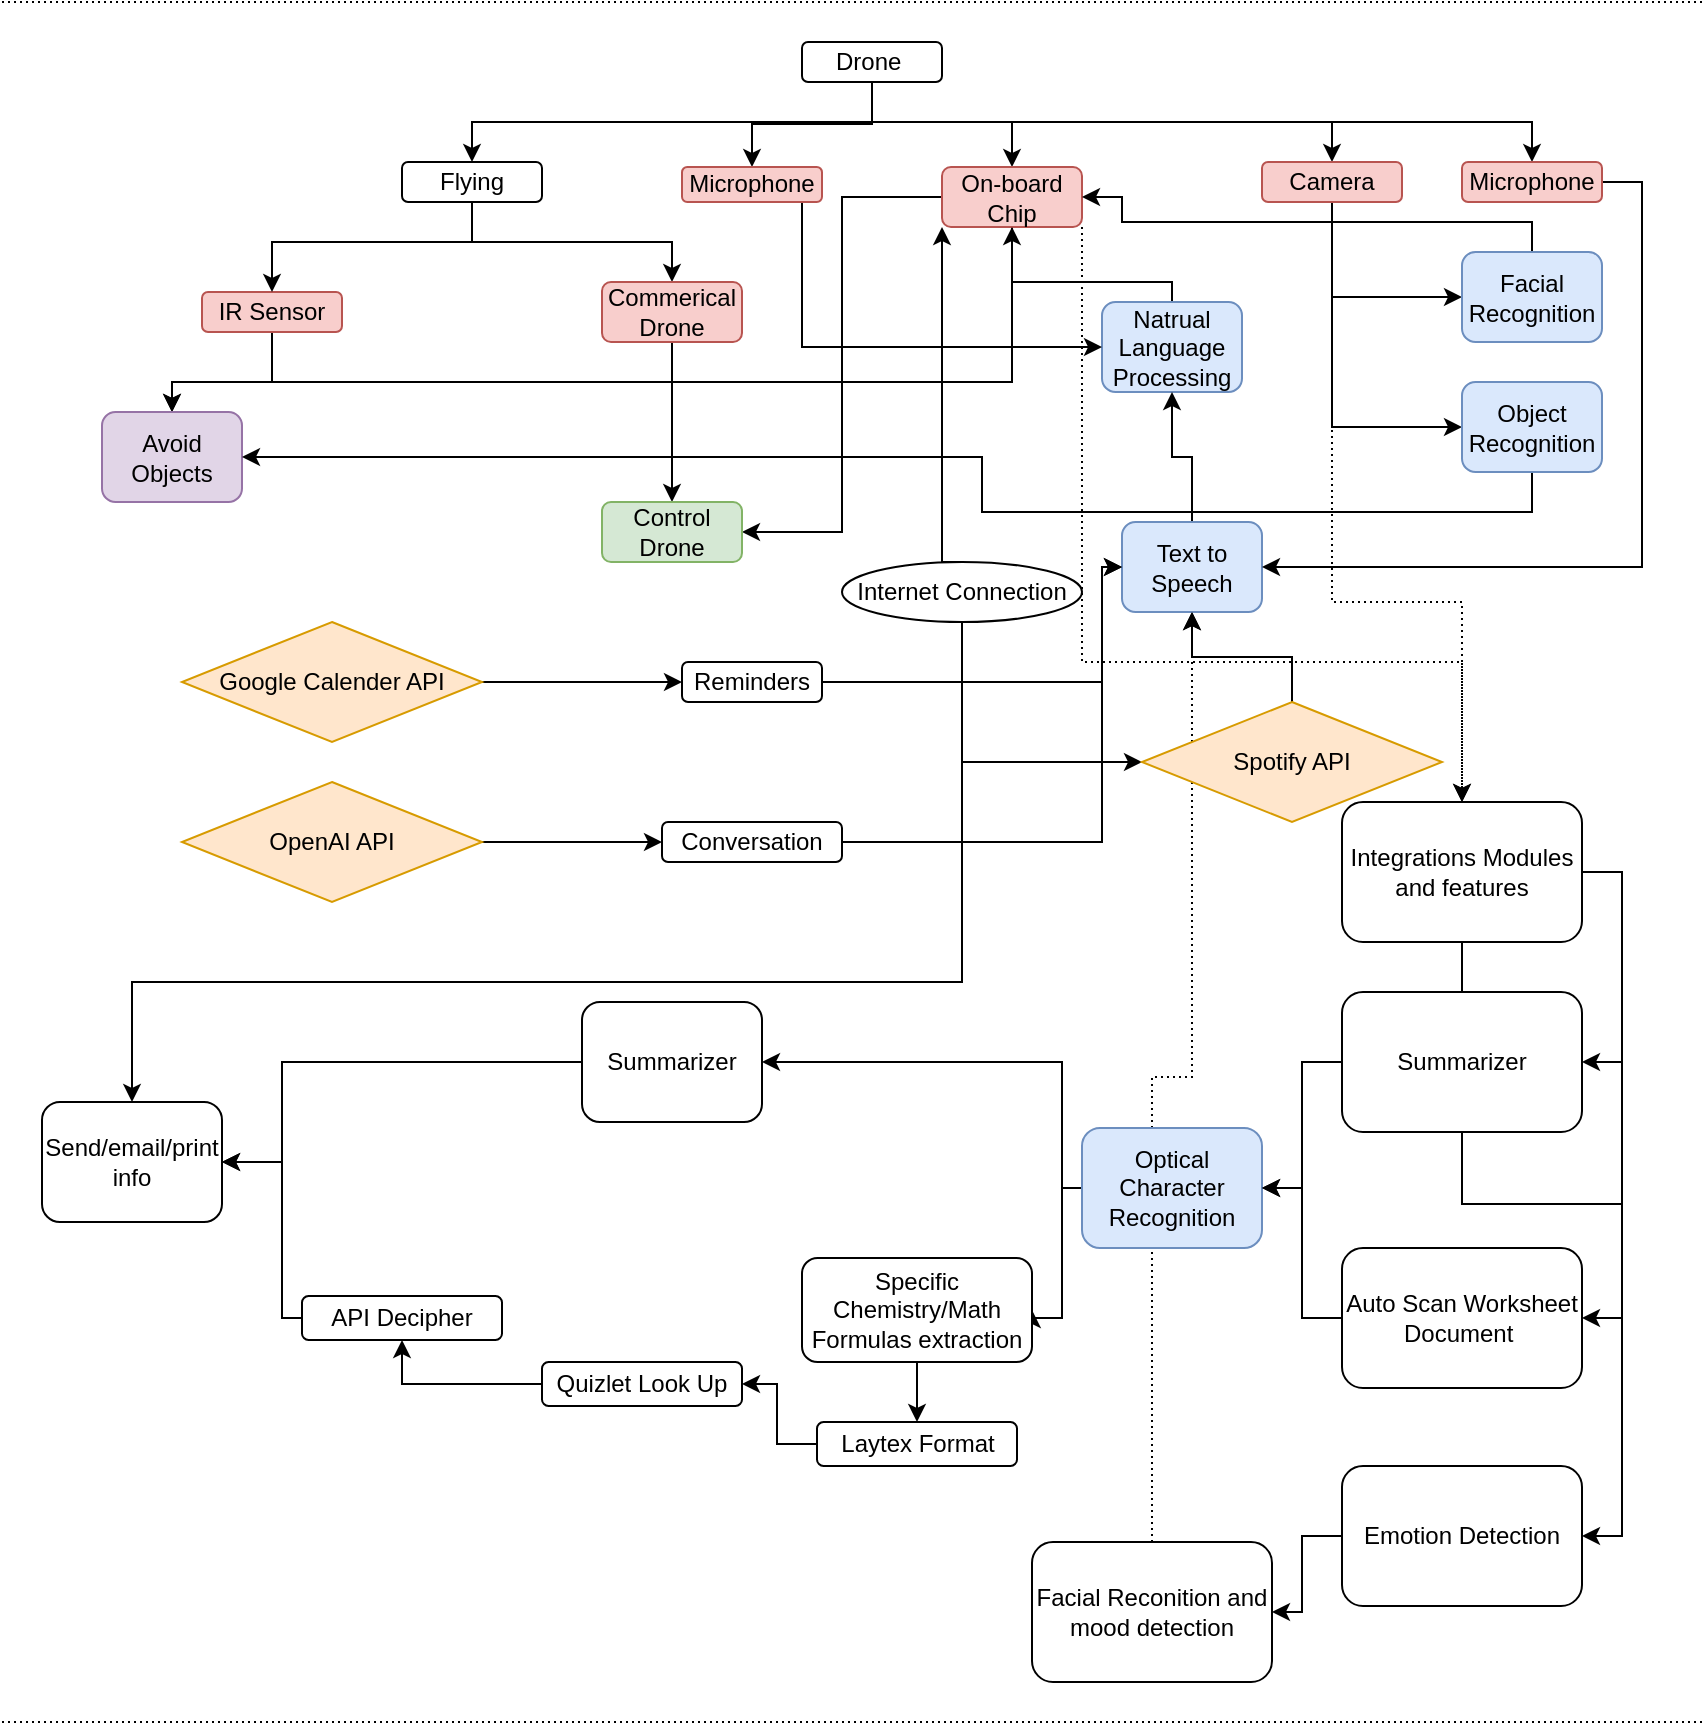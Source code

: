 <mxfile version="14.6.13" type="device"><diagram id="CQu3FjSRyK85ww_3-srr" name="Page-1"><mxGraphModel dx="1730" dy="998" grid="1" gridSize="10" guides="1" tooltips="1" connect="1" arrows="1" fold="1" page="1" pageScale="1" pageWidth="850" pageHeight="1100" math="0" shadow="0"><root><mxCell id="0"/><mxCell id="1" parent="0"/><mxCell id="vyWn1bH7VgsnlSRUVyNY-105" style="edgeStyle=orthogonalEdgeStyle;rounded=0;orthogonalLoop=1;jettySize=auto;html=1;entryX=0.5;entryY=1;entryDx=0;entryDy=0;dashed=1;dashPattern=1 2;" edge="1" parent="1" source="vyWn1bH7VgsnlSRUVyNY-103" target="vyWn1bH7VgsnlSRUVyNY-34"><mxGeometry relative="1" as="geometry"/></mxCell><mxCell id="vyWn1bH7VgsnlSRUVyNY-8" style="edgeStyle=orthogonalEdgeStyle;rounded=0;orthogonalLoop=1;jettySize=auto;html=1;exitX=0.5;exitY=1;exitDx=0;exitDy=0;entryX=0.5;entryY=0;entryDx=0;entryDy=0;" edge="1" parent="1" source="vyWn1bH7VgsnlSRUVyNY-1" target="vyWn1bH7VgsnlSRUVyNY-3"><mxGeometry relative="1" as="geometry"/></mxCell><mxCell id="vyWn1bH7VgsnlSRUVyNY-9" style="edgeStyle=orthogonalEdgeStyle;rounded=0;orthogonalLoop=1;jettySize=auto;html=1;exitX=0.5;exitY=1;exitDx=0;exitDy=0;" edge="1" parent="1" source="vyWn1bH7VgsnlSRUVyNY-1" target="vyWn1bH7VgsnlSRUVyNY-4"><mxGeometry relative="1" as="geometry"/></mxCell><mxCell id="vyWn1bH7VgsnlSRUVyNY-15" style="edgeStyle=orthogonalEdgeStyle;rounded=0;orthogonalLoop=1;jettySize=auto;html=1;exitX=0.5;exitY=1;exitDx=0;exitDy=0;entryX=0.5;entryY=0;entryDx=0;entryDy=0;" edge="1" parent="1" source="vyWn1bH7VgsnlSRUVyNY-1" target="vyWn1bH7VgsnlSRUVyNY-14"><mxGeometry relative="1" as="geometry"><Array as="points"><mxPoint x="435" y="60"/><mxPoint x="505" y="60"/></Array></mxGeometry></mxCell><mxCell id="vyWn1bH7VgsnlSRUVyNY-36" style="edgeStyle=orthogonalEdgeStyle;rounded=0;orthogonalLoop=1;jettySize=auto;html=1;exitX=0.5;exitY=1;exitDx=0;exitDy=0;entryX=0.5;entryY=0;entryDx=0;entryDy=0;" edge="1" parent="1" source="vyWn1bH7VgsnlSRUVyNY-1" target="vyWn1bH7VgsnlSRUVyNY-35"><mxGeometry relative="1" as="geometry"><Array as="points"><mxPoint x="435" y="61"/><mxPoint x="375" y="61"/></Array></mxGeometry></mxCell><mxCell id="vyWn1bH7VgsnlSRUVyNY-62" style="edgeStyle=orthogonalEdgeStyle;rounded=0;orthogonalLoop=1;jettySize=auto;html=1;exitX=0.5;exitY=1;exitDx=0;exitDy=0;entryX=0.5;entryY=0;entryDx=0;entryDy=0;" edge="1" parent="1" source="vyWn1bH7VgsnlSRUVyNY-1" target="vyWn1bH7VgsnlSRUVyNY-61"><mxGeometry relative="1" as="geometry"/></mxCell><mxCell id="vyWn1bH7VgsnlSRUVyNY-1" value="Drone&amp;nbsp;" style="rounded=1;whiteSpace=wrap;html=1;" vertex="1" parent="1"><mxGeometry x="400" y="20" width="70" height="20" as="geometry"/></mxCell><mxCell id="vyWn1bH7VgsnlSRUVyNY-23" style="edgeStyle=orthogonalEdgeStyle;rounded=0;orthogonalLoop=1;jettySize=auto;html=1;exitX=0.5;exitY=1;exitDx=0;exitDy=0;entryX=0.5;entryY=0;entryDx=0;entryDy=0;" edge="1" parent="1" source="vyWn1bH7VgsnlSRUVyNY-2" target="vyWn1bH7VgsnlSRUVyNY-20"><mxGeometry relative="1" as="geometry"><Array as="points"><mxPoint x="135" y="190"/><mxPoint x="85" y="190"/></Array></mxGeometry></mxCell><mxCell id="vyWn1bH7VgsnlSRUVyNY-2" value="IR Sensor" style="rounded=1;whiteSpace=wrap;html=1;fillColor=#f8cecc;strokeColor=#b85450;" vertex="1" parent="1"><mxGeometry x="100" y="145" width="70" height="20" as="geometry"/></mxCell><mxCell id="vyWn1bH7VgsnlSRUVyNY-24" style="edgeStyle=orthogonalEdgeStyle;rounded=0;orthogonalLoop=1;jettySize=auto;html=1;exitX=0.5;exitY=1;exitDx=0;exitDy=0;entryX=0;entryY=0.5;entryDx=0;entryDy=0;" edge="1" parent="1" source="vyWn1bH7VgsnlSRUVyNY-3" target="vyWn1bH7VgsnlSRUVyNY-18"><mxGeometry relative="1" as="geometry"/></mxCell><mxCell id="vyWn1bH7VgsnlSRUVyNY-26" style="edgeStyle=orthogonalEdgeStyle;rounded=0;orthogonalLoop=1;jettySize=auto;html=1;exitX=0.5;exitY=1;exitDx=0;exitDy=0;entryX=0;entryY=0.5;entryDx=0;entryDy=0;" edge="1" parent="1" source="vyWn1bH7VgsnlSRUVyNY-3" target="vyWn1bH7VgsnlSRUVyNY-25"><mxGeometry relative="1" as="geometry"/></mxCell><mxCell id="vyWn1bH7VgsnlSRUVyNY-43" style="edgeStyle=orthogonalEdgeStyle;rounded=0;orthogonalLoop=1;jettySize=auto;html=1;exitX=0.5;exitY=1;exitDx=0;exitDy=0;entryX=0.5;entryY=0;entryDx=0;entryDy=0;dashed=1;dashPattern=1 2;" edge="1" parent="1" source="vyWn1bH7VgsnlSRUVyNY-3" target="vyWn1bH7VgsnlSRUVyNY-41"><mxGeometry relative="1" as="geometry"><Array as="points"><mxPoint x="665" y="300"/><mxPoint x="730" y="300"/></Array></mxGeometry></mxCell><mxCell id="vyWn1bH7VgsnlSRUVyNY-3" value="Camera" style="rounded=1;whiteSpace=wrap;html=1;fillColor=#f8cecc;strokeColor=#b85450;" vertex="1" parent="1"><mxGeometry x="630" y="80" width="70" height="20" as="geometry"/></mxCell><mxCell id="vyWn1bH7VgsnlSRUVyNY-12" style="edgeStyle=orthogonalEdgeStyle;rounded=0;orthogonalLoop=1;jettySize=auto;html=1;exitX=0.5;exitY=1;exitDx=0;exitDy=0;entryX=0.5;entryY=0;entryDx=0;entryDy=0;" edge="1" parent="1" source="vyWn1bH7VgsnlSRUVyNY-4" target="vyWn1bH7VgsnlSRUVyNY-2"><mxGeometry relative="1" as="geometry"><Array as="points"><mxPoint x="235" y="120"/><mxPoint x="135" y="120"/></Array></mxGeometry></mxCell><mxCell id="vyWn1bH7VgsnlSRUVyNY-13" style="edgeStyle=orthogonalEdgeStyle;rounded=0;orthogonalLoop=1;jettySize=auto;html=1;exitX=0.5;exitY=1;exitDx=0;exitDy=0;entryX=0.5;entryY=0;entryDx=0;entryDy=0;" edge="1" parent="1" source="vyWn1bH7VgsnlSRUVyNY-4" target="vyWn1bH7VgsnlSRUVyNY-7"><mxGeometry relative="1" as="geometry"><Array as="points"><mxPoint x="235" y="120"/><mxPoint x="335" y="120"/></Array></mxGeometry></mxCell><mxCell id="vyWn1bH7VgsnlSRUVyNY-4" value="Flying" style="rounded=1;whiteSpace=wrap;html=1;" vertex="1" parent="1"><mxGeometry x="200" y="80" width="70" height="20" as="geometry"/></mxCell><mxCell id="vyWn1bH7VgsnlSRUVyNY-5" style="edgeStyle=orthogonalEdgeStyle;rounded=0;orthogonalLoop=1;jettySize=auto;html=1;exitX=0.5;exitY=1;exitDx=0;exitDy=0;" edge="1" parent="1" source="vyWn1bH7VgsnlSRUVyNY-2" target="vyWn1bH7VgsnlSRUVyNY-2"><mxGeometry relative="1" as="geometry"/></mxCell><mxCell id="vyWn1bH7VgsnlSRUVyNY-32" style="edgeStyle=orthogonalEdgeStyle;rounded=0;orthogonalLoop=1;jettySize=auto;html=1;exitX=0.5;exitY=1;exitDx=0;exitDy=0;entryX=0.5;entryY=0;entryDx=0;entryDy=0;" edge="1" parent="1" source="vyWn1bH7VgsnlSRUVyNY-7" target="vyWn1bH7VgsnlSRUVyNY-28"><mxGeometry relative="1" as="geometry"/></mxCell><mxCell id="vyWn1bH7VgsnlSRUVyNY-7" value="Commerical Drone" style="rounded=1;whiteSpace=wrap;html=1;fillColor=#f8cecc;strokeColor=#b85450;" vertex="1" parent="1"><mxGeometry x="300" y="140" width="70" height="30" as="geometry"/></mxCell><mxCell id="vyWn1bH7VgsnlSRUVyNY-21" style="edgeStyle=orthogonalEdgeStyle;rounded=0;orthogonalLoop=1;jettySize=auto;html=1;exitX=0.5;exitY=1;exitDx=0;exitDy=0;" edge="1" parent="1" source="vyWn1bH7VgsnlSRUVyNY-14" target="vyWn1bH7VgsnlSRUVyNY-20"><mxGeometry relative="1" as="geometry"><Array as="points"><mxPoint x="505" y="190"/></Array></mxGeometry></mxCell><mxCell id="vyWn1bH7VgsnlSRUVyNY-33" style="edgeStyle=orthogonalEdgeStyle;rounded=0;orthogonalLoop=1;jettySize=auto;html=1;exitX=0;exitY=0.5;exitDx=0;exitDy=0;entryX=1;entryY=0.5;entryDx=0;entryDy=0;" edge="1" parent="1" source="vyWn1bH7VgsnlSRUVyNY-14" target="vyWn1bH7VgsnlSRUVyNY-28"><mxGeometry relative="1" as="geometry"/></mxCell><mxCell id="vyWn1bH7VgsnlSRUVyNY-50" style="edgeStyle=orthogonalEdgeStyle;rounded=0;orthogonalLoop=1;jettySize=auto;html=1;exitX=1;exitY=1;exitDx=0;exitDy=0;entryX=0.5;entryY=0;entryDx=0;entryDy=0;dashed=1;dashPattern=1 2;" edge="1" parent="1" source="vyWn1bH7VgsnlSRUVyNY-14" target="vyWn1bH7VgsnlSRUVyNY-41"><mxGeometry relative="1" as="geometry"><Array as="points"><mxPoint x="540" y="330"/><mxPoint x="730" y="330"/></Array></mxGeometry></mxCell><mxCell id="vyWn1bH7VgsnlSRUVyNY-14" value="On-board Chip" style="rounded=1;whiteSpace=wrap;html=1;fillColor=#f8cecc;strokeColor=#b85450;" vertex="1" parent="1"><mxGeometry x="470" y="82.5" width="70" height="30" as="geometry"/></mxCell><mxCell id="vyWn1bH7VgsnlSRUVyNY-31" style="edgeStyle=orthogonalEdgeStyle;rounded=0;orthogonalLoop=1;jettySize=auto;html=1;exitX=0.5;exitY=0;exitDx=0;exitDy=0;entryX=1;entryY=0.5;entryDx=0;entryDy=0;" edge="1" parent="1" source="vyWn1bH7VgsnlSRUVyNY-18" target="vyWn1bH7VgsnlSRUVyNY-14"><mxGeometry relative="1" as="geometry"><Array as="points"><mxPoint x="765" y="110"/><mxPoint x="560" y="110"/><mxPoint x="560" y="98"/></Array></mxGeometry></mxCell><mxCell id="vyWn1bH7VgsnlSRUVyNY-18" value="Facial Recognition" style="rounded=1;whiteSpace=wrap;html=1;fillColor=#dae8fc;strokeColor=#6c8ebf;" vertex="1" parent="1"><mxGeometry x="730" y="125" width="70" height="45" as="geometry"/></mxCell><mxCell id="vyWn1bH7VgsnlSRUVyNY-38" style="edgeStyle=orthogonalEdgeStyle;rounded=0;orthogonalLoop=1;jettySize=auto;html=1;exitX=0.5;exitY=0;exitDx=0;exitDy=0;entryX=0.5;entryY=1;entryDx=0;entryDy=0;" edge="1" parent="1" source="vyWn1bH7VgsnlSRUVyNY-19" target="vyWn1bH7VgsnlSRUVyNY-14"><mxGeometry relative="1" as="geometry"><Array as="points"><mxPoint x="585" y="140"/><mxPoint x="505" y="140"/></Array></mxGeometry></mxCell><mxCell id="vyWn1bH7VgsnlSRUVyNY-19" value="Natrual Language Processing" style="rounded=1;whiteSpace=wrap;html=1;fillColor=#dae8fc;strokeColor=#6c8ebf;" vertex="1" parent="1"><mxGeometry x="550" y="150" width="70" height="45" as="geometry"/></mxCell><mxCell id="vyWn1bH7VgsnlSRUVyNY-20" value="Avoid Objects" style="rounded=1;whiteSpace=wrap;html=1;fillColor=#e1d5e7;strokeColor=#9673a6;" vertex="1" parent="1"><mxGeometry x="50" y="205" width="70" height="45" as="geometry"/></mxCell><mxCell id="vyWn1bH7VgsnlSRUVyNY-27" style="edgeStyle=orthogonalEdgeStyle;rounded=0;orthogonalLoop=1;jettySize=auto;html=1;exitX=0.5;exitY=1;exitDx=0;exitDy=0;entryX=1;entryY=0.5;entryDx=0;entryDy=0;" edge="1" parent="1" source="vyWn1bH7VgsnlSRUVyNY-25" target="vyWn1bH7VgsnlSRUVyNY-20"><mxGeometry relative="1" as="geometry"><Array as="points"><mxPoint x="765" y="255"/><mxPoint x="490" y="255"/><mxPoint x="490" y="228"/></Array></mxGeometry></mxCell><mxCell id="vyWn1bH7VgsnlSRUVyNY-25" value="Object Recognition" style="rounded=1;whiteSpace=wrap;html=1;fillColor=#dae8fc;strokeColor=#6c8ebf;" vertex="1" parent="1"><mxGeometry x="730" y="190" width="70" height="45" as="geometry"/></mxCell><mxCell id="vyWn1bH7VgsnlSRUVyNY-28" value="Control Drone" style="rounded=1;whiteSpace=wrap;html=1;fillColor=#d5e8d4;strokeColor=#82b366;" vertex="1" parent="1"><mxGeometry x="300" y="250" width="70" height="30" as="geometry"/></mxCell><mxCell id="vyWn1bH7VgsnlSRUVyNY-40" style="edgeStyle=orthogonalEdgeStyle;rounded=0;orthogonalLoop=1;jettySize=auto;html=1;exitX=0.5;exitY=0;exitDx=0;exitDy=0;entryX=0.5;entryY=1;entryDx=0;entryDy=0;" edge="1" parent="1" source="vyWn1bH7VgsnlSRUVyNY-34" target="vyWn1bH7VgsnlSRUVyNY-19"><mxGeometry relative="1" as="geometry"/></mxCell><mxCell id="vyWn1bH7VgsnlSRUVyNY-34" value="Text to Speech" style="rounded=1;whiteSpace=wrap;html=1;fillColor=#dae8fc;strokeColor=#6c8ebf;" vertex="1" parent="1"><mxGeometry x="560" y="260" width="70" height="45" as="geometry"/></mxCell><mxCell id="vyWn1bH7VgsnlSRUVyNY-37" style="edgeStyle=orthogonalEdgeStyle;rounded=0;orthogonalLoop=1;jettySize=auto;html=1;exitX=0.5;exitY=1;exitDx=0;exitDy=0;entryX=0;entryY=0.5;entryDx=0;entryDy=0;" edge="1" parent="1" source="vyWn1bH7VgsnlSRUVyNY-35" target="vyWn1bH7VgsnlSRUVyNY-19"><mxGeometry relative="1" as="geometry"><Array as="points"><mxPoint x="400" y="100"/><mxPoint x="400" y="173"/></Array></mxGeometry></mxCell><mxCell id="vyWn1bH7VgsnlSRUVyNY-35" value="Microphone" style="rounded=1;whiteSpace=wrap;html=1;fillColor=#f8cecc;strokeColor=#b85450;" vertex="1" parent="1"><mxGeometry x="340" y="82.5" width="70" height="17.5" as="geometry"/></mxCell><mxCell id="vyWn1bH7VgsnlSRUVyNY-56" style="edgeStyle=orthogonalEdgeStyle;rounded=0;orthogonalLoop=1;jettySize=auto;html=1;exitX=1;exitY=0.5;exitDx=0;exitDy=0;entryX=1;entryY=0.5;entryDx=0;entryDy=0;" edge="1" parent="1" source="vyWn1bH7VgsnlSRUVyNY-41" target="vyWn1bH7VgsnlSRUVyNY-54"><mxGeometry relative="1" as="geometry"/></mxCell><mxCell id="vyWn1bH7VgsnlSRUVyNY-57" style="edgeStyle=orthogonalEdgeStyle;rounded=0;orthogonalLoop=1;jettySize=auto;html=1;exitX=1;exitY=0.5;exitDx=0;exitDy=0;entryX=1;entryY=0.5;entryDx=0;entryDy=0;" edge="1" parent="1" source="vyWn1bH7VgsnlSRUVyNY-41" target="vyWn1bH7VgsnlSRUVyNY-55"><mxGeometry relative="1" as="geometry"/></mxCell><mxCell id="vyWn1bH7VgsnlSRUVyNY-102" style="edgeStyle=orthogonalEdgeStyle;rounded=0;orthogonalLoop=1;jettySize=auto;html=1;entryX=1;entryY=0.5;entryDx=0;entryDy=0;" edge="1" parent="1" source="vyWn1bH7VgsnlSRUVyNY-41" target="vyWn1bH7VgsnlSRUVyNY-101"><mxGeometry relative="1" as="geometry"/></mxCell><mxCell id="vyWn1bH7VgsnlSRUVyNY-41" value="Integrations Modules and features" style="rounded=1;whiteSpace=wrap;html=1;" vertex="1" parent="1"><mxGeometry x="670" y="400" width="120" height="70" as="geometry"/></mxCell><mxCell id="vyWn1bH7VgsnlSRUVyNY-52" style="edgeStyle=orthogonalEdgeStyle;rounded=0;orthogonalLoop=1;jettySize=auto;html=1;exitX=0;exitY=0.5;exitDx=0;exitDy=0;entryX=1;entryY=0.5;entryDx=0;entryDy=0;" edge="1" parent="1" source="vyWn1bH7VgsnlSRUVyNY-42" target="vyWn1bH7VgsnlSRUVyNY-45"><mxGeometry relative="1" as="geometry"><Array as="points"><mxPoint x="530" y="593"/><mxPoint x="530" y="530"/></Array></mxGeometry></mxCell><mxCell id="vyWn1bH7VgsnlSRUVyNY-70" style="edgeStyle=orthogonalEdgeStyle;rounded=0;orthogonalLoop=1;jettySize=auto;html=1;exitX=0;exitY=0.5;exitDx=0;exitDy=0;entryX=1;entryY=0.5;entryDx=0;entryDy=0;" edge="1" parent="1" source="vyWn1bH7VgsnlSRUVyNY-42" target="vyWn1bH7VgsnlSRUVyNY-69"><mxGeometry relative="1" as="geometry"><Array as="points"><mxPoint x="530" y="593"/><mxPoint x="530" y="658"/></Array></mxGeometry></mxCell><mxCell id="vyWn1bH7VgsnlSRUVyNY-42" value="Optical Character Recognition" style="rounded=1;whiteSpace=wrap;html=1;fillColor=#dae8fc;strokeColor=#6c8ebf;" vertex="1" parent="1"><mxGeometry x="540" y="563" width="90" height="60" as="geometry"/></mxCell><mxCell id="vyWn1bH7VgsnlSRUVyNY-53" style="edgeStyle=orthogonalEdgeStyle;rounded=0;orthogonalLoop=1;jettySize=auto;html=1;exitX=0;exitY=0.5;exitDx=0;exitDy=0;" edge="1" parent="1" source="vyWn1bH7VgsnlSRUVyNY-45" target="vyWn1bH7VgsnlSRUVyNY-51"><mxGeometry relative="1" as="geometry"><Array as="points"><mxPoint x="140" y="530"/><mxPoint x="140" y="580"/></Array></mxGeometry></mxCell><mxCell id="vyWn1bH7VgsnlSRUVyNY-45" value="Summarizer" style="rounded=1;whiteSpace=wrap;html=1;" vertex="1" parent="1"><mxGeometry x="290" y="500" width="90" height="60" as="geometry"/></mxCell><mxCell id="vyWn1bH7VgsnlSRUVyNY-49" style="edgeStyle=orthogonalEdgeStyle;rounded=0;orthogonalLoop=1;jettySize=auto;html=1;exitX=0.5;exitY=0;exitDx=0;exitDy=0;entryX=0;entryY=1;entryDx=0;entryDy=0;" edge="1" parent="1" source="vyWn1bH7VgsnlSRUVyNY-46" target="vyWn1bH7VgsnlSRUVyNY-14"><mxGeometry relative="1" as="geometry"><Array as="points"><mxPoint x="470" y="280"/></Array></mxGeometry></mxCell><mxCell id="vyWn1bH7VgsnlSRUVyNY-59" style="edgeStyle=orthogonalEdgeStyle;rounded=0;orthogonalLoop=1;jettySize=auto;html=1;exitX=0.5;exitY=1;exitDx=0;exitDy=0;entryX=0;entryY=0.5;entryDx=0;entryDy=0;" edge="1" parent="1" source="vyWn1bH7VgsnlSRUVyNY-46" target="vyWn1bH7VgsnlSRUVyNY-87"><mxGeometry relative="1" as="geometry"><mxPoint x="570" y="362.5" as="targetPoint"/></mxGeometry></mxCell><mxCell id="vyWn1bH7VgsnlSRUVyNY-84" style="edgeStyle=orthogonalEdgeStyle;rounded=0;orthogonalLoop=1;jettySize=auto;html=1;exitX=0.5;exitY=1;exitDx=0;exitDy=0;entryX=0.5;entryY=0;entryDx=0;entryDy=0;" edge="1" parent="1" source="vyWn1bH7VgsnlSRUVyNY-46" target="vyWn1bH7VgsnlSRUVyNY-51"><mxGeometry relative="1" as="geometry"><Array as="points"><mxPoint x="480" y="490"/><mxPoint x="65" y="490"/></Array></mxGeometry></mxCell><mxCell id="vyWn1bH7VgsnlSRUVyNY-46" value="Internet Connection" style="ellipse;whiteSpace=wrap;html=1;" vertex="1" parent="1"><mxGeometry x="420" y="280" width="120" height="30" as="geometry"/></mxCell><mxCell id="vyWn1bH7VgsnlSRUVyNY-51" value="Send/email/print info" style="rounded=1;whiteSpace=wrap;html=1;" vertex="1" parent="1"><mxGeometry x="20" y="550" width="90" height="60" as="geometry"/></mxCell><mxCell id="vyWn1bH7VgsnlSRUVyNY-65" style="edgeStyle=orthogonalEdgeStyle;rounded=0;orthogonalLoop=1;jettySize=auto;html=1;exitX=0;exitY=0.5;exitDx=0;exitDy=0;entryX=1;entryY=0.5;entryDx=0;entryDy=0;" edge="1" parent="1" source="vyWn1bH7VgsnlSRUVyNY-54" target="vyWn1bH7VgsnlSRUVyNY-42"><mxGeometry relative="1" as="geometry"/></mxCell><mxCell id="vyWn1bH7VgsnlSRUVyNY-54" value="Summarizer" style="rounded=1;whiteSpace=wrap;html=1;" vertex="1" parent="1"><mxGeometry x="670" y="495" width="120" height="70" as="geometry"/></mxCell><mxCell id="vyWn1bH7VgsnlSRUVyNY-68" style="edgeStyle=orthogonalEdgeStyle;rounded=0;orthogonalLoop=1;jettySize=auto;html=1;exitX=0;exitY=0.5;exitDx=0;exitDy=0;entryX=1;entryY=0.5;entryDx=0;entryDy=0;" edge="1" parent="1" source="vyWn1bH7VgsnlSRUVyNY-55" target="vyWn1bH7VgsnlSRUVyNY-42"><mxGeometry relative="1" as="geometry"/></mxCell><mxCell id="vyWn1bH7VgsnlSRUVyNY-55" value="Auto Scan Worksheet Document&amp;nbsp;" style="rounded=1;whiteSpace=wrap;html=1;" vertex="1" parent="1"><mxGeometry x="670" y="623" width="120" height="70" as="geometry"/></mxCell><mxCell id="vyWn1bH7VgsnlSRUVyNY-60" style="edgeStyle=orthogonalEdgeStyle;rounded=0;orthogonalLoop=1;jettySize=auto;html=1;exitX=0.5;exitY=0;exitDx=0;exitDy=0;entryX=0.5;entryY=1;entryDx=0;entryDy=0;" edge="1" parent="1" source="vyWn1bH7VgsnlSRUVyNY-87" target="vyWn1bH7VgsnlSRUVyNY-34"><mxGeometry relative="1" as="geometry"><mxPoint x="605" y="340" as="sourcePoint"/></mxGeometry></mxCell><mxCell id="vyWn1bH7VgsnlSRUVyNY-64" style="edgeStyle=orthogonalEdgeStyle;rounded=0;orthogonalLoop=1;jettySize=auto;html=1;exitX=1;exitY=0.5;exitDx=0;exitDy=0;entryX=1;entryY=0.5;entryDx=0;entryDy=0;" edge="1" parent="1" source="vyWn1bH7VgsnlSRUVyNY-61" target="vyWn1bH7VgsnlSRUVyNY-34"><mxGeometry relative="1" as="geometry"/></mxCell><mxCell id="vyWn1bH7VgsnlSRUVyNY-61" value="Microphone" style="rounded=1;whiteSpace=wrap;html=1;fillColor=#f8cecc;strokeColor=#b85450;" vertex="1" parent="1"><mxGeometry x="730" y="80" width="70" height="20" as="geometry"/></mxCell><mxCell id="vyWn1bH7VgsnlSRUVyNY-97" style="edgeStyle=orthogonalEdgeStyle;rounded=0;orthogonalLoop=1;jettySize=auto;html=1;" edge="1" parent="1" source="vyWn1bH7VgsnlSRUVyNY-69" target="vyWn1bH7VgsnlSRUVyNY-71"><mxGeometry relative="1" as="geometry"/></mxCell><mxCell id="vyWn1bH7VgsnlSRUVyNY-69" value="Specific Chemistry/Math Formulas extraction" style="rounded=1;whiteSpace=wrap;html=1;" vertex="1" parent="1"><mxGeometry x="400" y="628" width="115" height="52" as="geometry"/></mxCell><mxCell id="vyWn1bH7VgsnlSRUVyNY-98" style="edgeStyle=orthogonalEdgeStyle;rounded=0;orthogonalLoop=1;jettySize=auto;html=1;entryX=1;entryY=0.5;entryDx=0;entryDy=0;" edge="1" parent="1" source="vyWn1bH7VgsnlSRUVyNY-71" target="vyWn1bH7VgsnlSRUVyNY-96"><mxGeometry relative="1" as="geometry"/></mxCell><mxCell id="vyWn1bH7VgsnlSRUVyNY-71" value="Laytex Format" style="rounded=1;whiteSpace=wrap;html=1;" vertex="1" parent="1"><mxGeometry x="407.5" y="710" width="100" height="22" as="geometry"/></mxCell><mxCell id="vyWn1bH7VgsnlSRUVyNY-77" style="edgeStyle=orthogonalEdgeStyle;rounded=0;orthogonalLoop=1;jettySize=auto;html=1;exitX=0;exitY=0.5;exitDx=0;exitDy=0;entryX=1;entryY=0.5;entryDx=0;entryDy=0;" edge="1" parent="1" source="vyWn1bH7VgsnlSRUVyNY-72" target="vyWn1bH7VgsnlSRUVyNY-51"><mxGeometry relative="1" as="geometry"><Array as="points"><mxPoint x="140" y="658"/><mxPoint x="140" y="580"/></Array></mxGeometry></mxCell><mxCell id="vyWn1bH7VgsnlSRUVyNY-72" value="API Decipher" style="rounded=1;whiteSpace=wrap;html=1;" vertex="1" parent="1"><mxGeometry x="150" y="647" width="100" height="22" as="geometry"/></mxCell><mxCell id="vyWn1bH7VgsnlSRUVyNY-79" style="edgeStyle=orthogonalEdgeStyle;rounded=0;orthogonalLoop=1;jettySize=auto;html=1;exitX=1;exitY=0.5;exitDx=0;exitDy=0;entryX=0;entryY=0.5;entryDx=0;entryDy=0;" edge="1" parent="1" source="vyWn1bH7VgsnlSRUVyNY-78" target="vyWn1bH7VgsnlSRUVyNY-34"><mxGeometry relative="1" as="geometry"><Array as="points"><mxPoint x="550" y="340"/><mxPoint x="550" y="283"/></Array></mxGeometry></mxCell><mxCell id="vyWn1bH7VgsnlSRUVyNY-78" value="Reminders" style="rounded=1;whiteSpace=wrap;html=1;" vertex="1" parent="1"><mxGeometry x="340" y="330" width="70" height="20" as="geometry"/></mxCell><mxCell id="vyWn1bH7VgsnlSRUVyNY-93" style="edgeStyle=orthogonalEdgeStyle;rounded=0;orthogonalLoop=1;jettySize=auto;html=1;exitX=1;exitY=0.5;exitDx=0;exitDy=0;entryX=0;entryY=0.5;entryDx=0;entryDy=0;" edge="1" parent="1" source="vyWn1bH7VgsnlSRUVyNY-86" target="vyWn1bH7VgsnlSRUVyNY-90"><mxGeometry relative="1" as="geometry"/></mxCell><mxCell id="vyWn1bH7VgsnlSRUVyNY-86" value="&lt;span&gt;OpenAI API&lt;/span&gt;" style="rhombus;whiteSpace=wrap;html=1;fillColor=#ffe6cc;strokeColor=#d79b00;" vertex="1" parent="1"><mxGeometry x="90" y="390" width="150" height="60" as="geometry"/></mxCell><mxCell id="vyWn1bH7VgsnlSRUVyNY-87" value="&lt;span&gt;Spotify API&lt;/span&gt;" style="rhombus;whiteSpace=wrap;html=1;fillColor=#ffe6cc;strokeColor=#d79b00;" vertex="1" parent="1"><mxGeometry x="570" y="350" width="150" height="60" as="geometry"/></mxCell><mxCell id="vyWn1bH7VgsnlSRUVyNY-89" style="edgeStyle=orthogonalEdgeStyle;rounded=0;orthogonalLoop=1;jettySize=auto;html=1;exitX=1;exitY=0.5;exitDx=0;exitDy=0;entryX=0;entryY=0.5;entryDx=0;entryDy=0;" edge="1" parent="1" source="vyWn1bH7VgsnlSRUVyNY-88" target="vyWn1bH7VgsnlSRUVyNY-78"><mxGeometry relative="1" as="geometry"/></mxCell><mxCell id="vyWn1bH7VgsnlSRUVyNY-88" value="&lt;span&gt;Google Calender API&lt;/span&gt;" style="rhombus;whiteSpace=wrap;html=1;fillColor=#ffe6cc;strokeColor=#d79b00;" vertex="1" parent="1"><mxGeometry x="90" y="310" width="150" height="60" as="geometry"/></mxCell><mxCell id="vyWn1bH7VgsnlSRUVyNY-95" style="edgeStyle=orthogonalEdgeStyle;rounded=0;orthogonalLoop=1;jettySize=auto;html=1;exitX=1;exitY=0.5;exitDx=0;exitDy=0;entryX=0;entryY=0.5;entryDx=0;entryDy=0;" edge="1" parent="1" source="vyWn1bH7VgsnlSRUVyNY-90" target="vyWn1bH7VgsnlSRUVyNY-34"><mxGeometry relative="1" as="geometry"><Array as="points"><mxPoint x="550" y="420"/><mxPoint x="550" y="283"/></Array></mxGeometry></mxCell><mxCell id="vyWn1bH7VgsnlSRUVyNY-90" value="Conversation" style="rounded=1;whiteSpace=wrap;html=1;" vertex="1" parent="1"><mxGeometry x="330" y="410" width="90" height="20" as="geometry"/></mxCell><mxCell id="vyWn1bH7VgsnlSRUVyNY-100" style="edgeStyle=orthogonalEdgeStyle;rounded=0;orthogonalLoop=1;jettySize=auto;html=1;entryX=0.5;entryY=1;entryDx=0;entryDy=0;" edge="1" parent="1" source="vyWn1bH7VgsnlSRUVyNY-96" target="vyWn1bH7VgsnlSRUVyNY-72"><mxGeometry relative="1" as="geometry"/></mxCell><mxCell id="vyWn1bH7VgsnlSRUVyNY-96" value="Quizlet Look Up" style="rounded=1;whiteSpace=wrap;html=1;" vertex="1" parent="1"><mxGeometry x="270" y="680" width="100" height="22" as="geometry"/></mxCell><mxCell id="vyWn1bH7VgsnlSRUVyNY-104" style="edgeStyle=orthogonalEdgeStyle;rounded=0;orthogonalLoop=1;jettySize=auto;html=1;exitX=0;exitY=0.5;exitDx=0;exitDy=0;entryX=1;entryY=0.5;entryDx=0;entryDy=0;" edge="1" parent="1" source="vyWn1bH7VgsnlSRUVyNY-101" target="vyWn1bH7VgsnlSRUVyNY-103"><mxGeometry relative="1" as="geometry"/></mxCell><mxCell id="vyWn1bH7VgsnlSRUVyNY-101" value="Emotion Detection" style="rounded=1;whiteSpace=wrap;html=1;" vertex="1" parent="1"><mxGeometry x="670" y="732" width="120" height="70" as="geometry"/></mxCell><mxCell id="vyWn1bH7VgsnlSRUVyNY-103" value="Facial Reconition and mood detection" style="rounded=1;whiteSpace=wrap;html=1;" vertex="1" parent="1"><mxGeometry x="515" y="770" width="120" height="70" as="geometry"/></mxCell><mxCell id="vyWn1bH7VgsnlSRUVyNY-106" value="" style="endArrow=none;dashed=1;html=1;dashPattern=1 2;" edge="1" parent="1"><mxGeometry width="50" height="50" relative="1" as="geometry"><mxPoint y="860" as="sourcePoint"/><mxPoint x="850" y="860" as="targetPoint"/></mxGeometry></mxCell><mxCell id="vyWn1bH7VgsnlSRUVyNY-107" value="" style="endArrow=none;dashed=1;html=1;dashPattern=1 2;" edge="1" parent="1"><mxGeometry width="50" height="50" relative="1" as="geometry"><mxPoint as="sourcePoint"/><mxPoint x="850" as="targetPoint"/></mxGeometry></mxCell></root></mxGraphModel></diagram></mxfile>